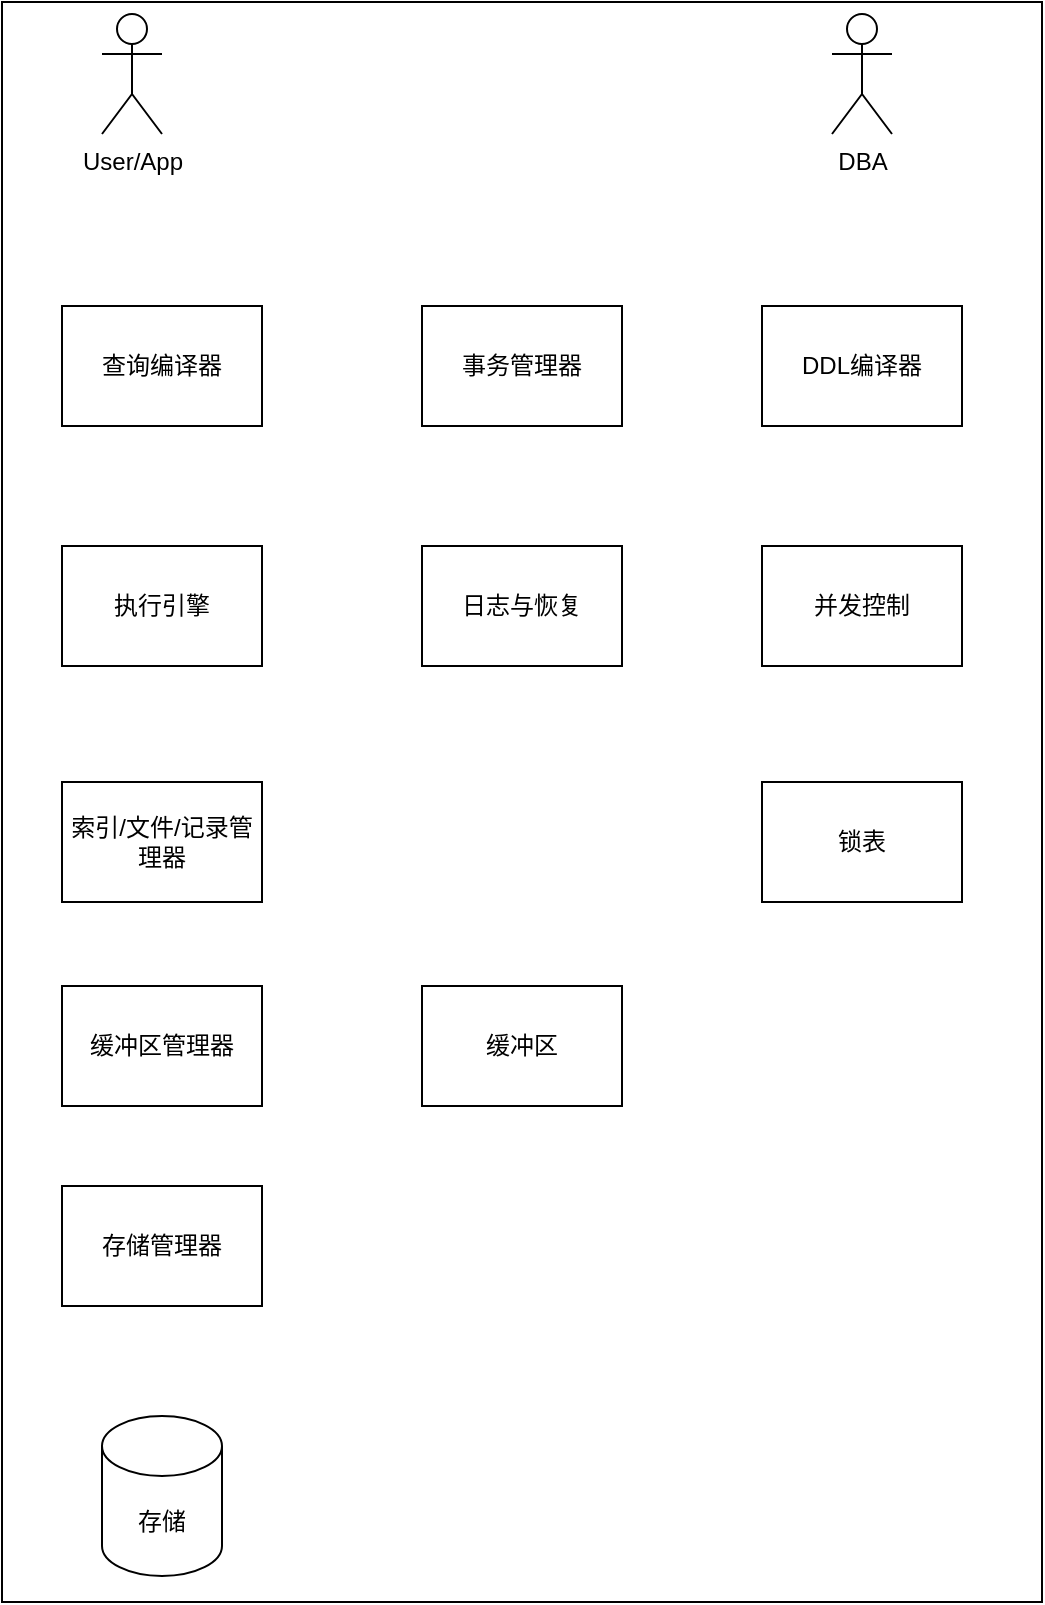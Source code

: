<mxfile version="16.6.2" type="github">
  <diagram id="DqS_HctV4Sts_Ocj0qoi" name="Page-1">
    <mxGraphModel dx="1871" dy="838" grid="1" gridSize="10" guides="1" tooltips="1" connect="1" arrows="1" fold="1" page="1" pageScale="1" pageWidth="1169" pageHeight="827" math="0" shadow="0">
      <root>
        <mxCell id="0" />
        <mxCell id="1" parent="0" />
        <mxCell id="ir83M_2iYfYtX5Gf1_10-1" value="" style="rounded=0;whiteSpace=wrap;html=1;" vertex="1" parent="1">
          <mxGeometry x="280" y="40" width="520" height="800" as="geometry" />
        </mxCell>
        <mxCell id="ir83M_2iYfYtX5Gf1_10-2" value="User/App" style="shape=umlActor;verticalLabelPosition=bottom;verticalAlign=top;html=1;outlineConnect=0;" vertex="1" parent="1">
          <mxGeometry x="330" y="46" width="30" height="60" as="geometry" />
        </mxCell>
        <mxCell id="ir83M_2iYfYtX5Gf1_10-9" value="查询编译器" style="rounded=0;whiteSpace=wrap;html=1;" vertex="1" parent="1">
          <mxGeometry x="310" y="192" width="100" height="60" as="geometry" />
        </mxCell>
        <mxCell id="ir83M_2iYfYtX5Gf1_10-10" value="事务管理器" style="rounded=0;whiteSpace=wrap;html=1;" vertex="1" parent="1">
          <mxGeometry x="490" y="192" width="100" height="60" as="geometry" />
        </mxCell>
        <mxCell id="ir83M_2iYfYtX5Gf1_10-11" value="DDL编译器" style="rounded=0;whiteSpace=wrap;html=1;" vertex="1" parent="1">
          <mxGeometry x="660" y="192" width="100" height="60" as="geometry" />
        </mxCell>
        <mxCell id="ir83M_2iYfYtX5Gf1_10-12" value="DBA" style="shape=umlActor;verticalLabelPosition=bottom;verticalAlign=top;html=1;outlineConnect=0;" vertex="1" parent="1">
          <mxGeometry x="695" y="46" width="30" height="60" as="geometry" />
        </mxCell>
        <mxCell id="ir83M_2iYfYtX5Gf1_10-14" value="执行引擎" style="rounded=0;whiteSpace=wrap;html=1;" vertex="1" parent="1">
          <mxGeometry x="310" y="312" width="100" height="60" as="geometry" />
        </mxCell>
        <mxCell id="ir83M_2iYfYtX5Gf1_10-15" value="日志与恢复" style="rounded=0;whiteSpace=wrap;html=1;" vertex="1" parent="1">
          <mxGeometry x="490" y="312" width="100" height="60" as="geometry" />
        </mxCell>
        <mxCell id="ir83M_2iYfYtX5Gf1_10-16" value="并发控制" style="rounded=0;whiteSpace=wrap;html=1;" vertex="1" parent="1">
          <mxGeometry x="660" y="312" width="100" height="60" as="geometry" />
        </mxCell>
        <mxCell id="ir83M_2iYfYtX5Gf1_10-17" value="索引/文件/记录管理器" style="rounded=0;whiteSpace=wrap;html=1;" vertex="1" parent="1">
          <mxGeometry x="310" y="430" width="100" height="60" as="geometry" />
        </mxCell>
        <mxCell id="ir83M_2iYfYtX5Gf1_10-18" value="缓冲区管理器" style="rounded=0;whiteSpace=wrap;html=1;" vertex="1" parent="1">
          <mxGeometry x="310" y="532" width="100" height="60" as="geometry" />
        </mxCell>
        <mxCell id="ir83M_2iYfYtX5Gf1_10-19" value="存储管理器" style="rounded=0;whiteSpace=wrap;html=1;" vertex="1" parent="1">
          <mxGeometry x="310" y="632" width="100" height="60" as="geometry" />
        </mxCell>
        <mxCell id="ir83M_2iYfYtX5Gf1_10-20" value="存储" style="shape=cylinder3;whiteSpace=wrap;html=1;boundedLbl=1;backgroundOutline=1;size=15;" vertex="1" parent="1">
          <mxGeometry x="330" y="747" width="60" height="80" as="geometry" />
        </mxCell>
        <mxCell id="ir83M_2iYfYtX5Gf1_10-21" value="缓冲区" style="rounded=0;whiteSpace=wrap;html=1;" vertex="1" parent="1">
          <mxGeometry x="490" y="532" width="100" height="60" as="geometry" />
        </mxCell>
        <mxCell id="ir83M_2iYfYtX5Gf1_10-22" value="锁表" style="rounded=0;whiteSpace=wrap;html=1;" vertex="1" parent="1">
          <mxGeometry x="660" y="430" width="100" height="60" as="geometry" />
        </mxCell>
      </root>
    </mxGraphModel>
  </diagram>
</mxfile>
